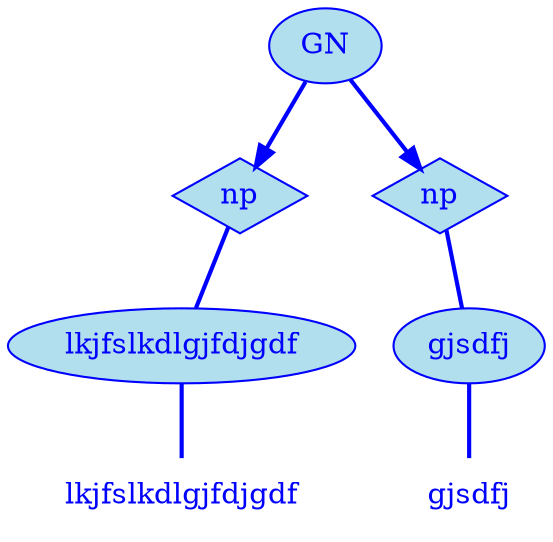 digraph g {
	graph [bb="0,0,250,252"];
	node [label="\N"];
	graph [_draw_="c 5 -white C 5 -white P 4 0 0 0 252 250 252 250 0 ",
		xdotversion="1.2"];
	"mc1s1_t1#token84" [label=lkjfslkdlgjfdjgdf, shape=plaintext, fillcolor=lightblue2, fontcolor=blue, pos="81,18", width="1.61", height="0.50", _ldraw_="F 14.000000 11 -Times-Roman c 4 -blue T 81 13 0 101 17 -lkjfslkdlgjfdjgdf "];
	"mc1s1_W1#wordmc1s1_t1#token" [label=lkjfslkdlgjfdjgdf, shape=ellipse, fillcolor=lightblue2, fontcolor=blue, pos="81,90", width="2.25", height="0.50", color=blue, style=filled, _draw_="S 6 -filled c 4 -blue C 10 -lightblue2 E 81 90 81 18 ", _ldraw_="F 14.000000 11 -Times-Roman c 4 -blue T 81 85 0 101 17 -lkjfslkdlgjfdjgdf "];
	"mc1s1_P13#pos" [label=np, shape=diamond, fillcolor=lightblue2, fontcolor=blue, pos="112,162", width="0.75", height="0.50", color=blue, style=filled, _draw_="S 6 -filled c 4 -blue C 10 -lightblue2 P 4 112 180 85 162 112 144 139 162 ", _ldraw_="F 14.000000 11 -Times-Roman c 4 -blue T 112 157 0 17 2 -np "];
	"mc1s1_t3#token87" [label=gjsdfj, shape=plaintext, fillcolor=lightblue2, fontcolor=blue, pos="215,18", width="0.75", height="0.50", _ldraw_="F 14.000000 11 -Times-Roman c 4 -blue T 215 13 0 35 6 -gjsdfj "];
	"mc1s1_W2#wordmc1s1_t3#token" [label=gjsdfj, shape=ellipse, fillcolor=lightblue2, fontcolor=blue, pos="215,90", width="0.97", height="0.50", color=blue, style=filled, _draw_="S 6 -filled c 4 -blue C 10 -lightblue2 E 215 90 35 18 ", _ldraw_="F 14.000000 11 -Times-Roman c 4 -blue T 215 85 0 35 6 -gjsdfj "];
	"mc1s1_P38#pos" [label=np, shape=diamond, fillcolor=lightblue2, fontcolor=blue, pos="199,162", width="0.75", height="0.50", color=blue, style=filled, _draw_="S 6 -filled c 4 -blue C 10 -lightblue2 P 4 199 180 172 162 199 144 226 162 ", _ldraw_="F 14.000000 11 -Times-Roman c 4 -blue T 199 157 0 17 2 -np "];
	"mc1s1_chk0#chunk" [label=GN, fillcolor=lightblue2, fontcolor=blue, pos="155,234", width="0.75", height="0.50", color=blue, style=filled, arrowhead=doubleoctagon, _draw_="S 6 -filled c 4 -blue C 10 -lightblue2 E 155 234 27 18 ", _ldraw_="F 14.000000 11 -Times-Roman c 4 -blue T 155 229 0 22 2 -GN "];
	"mc1s1_W1#wordmc1s1_t1#token" -> "mc1s1_t1#token84" [arrowhead=none, color=blue, fontcolor=blue, style=bold, minlen=1, pos="81,72 81,61 81,47 81,36", _draw_="S 4 -bold c 4 -blue B 4 81 72 81 61 81 47 81 36 "];
	"mc1s1_P13#pos" -> "mc1s1_W1#wordmc1s1_t1#token" [arrowhead=none, color=blue, fontcolor=blue, style=bold, minlen=1, pos="106,148 101,137 94,120 89,108", _draw_="S 4 -bold c 4 -blue B 4 106 148 101 137 94 120 89 108 "];
	"mc1s1_W2#wordmc1s1_t3#token" -> "mc1s1_t3#token87" [arrowhead=none, color=blue, fontcolor=blue, style=bold, minlen=1, pos="215,72 215,61 215,47 215,36", _draw_="S 4 -bold c 4 -blue B 4 215 72 215 61 215 47 215 36 "];
	"mc1s1_P38#pos" -> "mc1s1_W2#wordmc1s1_t3#token" [arrowhead=none, color=blue, fontcolor=blue, style=bold, minlen=1, pos="203,146 205,135 208,120 211,108", _draw_="S 4 -bold c 4 -blue B 4 203 146 205 135 208 120 211 108 "];
	"mc1s1_chk0#chunk" -> "mc1s1_P13#pos" [color=blue, fontcolor=blue, style=bold, minlen=1, pos="e,120,175 145,217 139,207 131,194 125,184", shape=normal, _draw_="S 4 -bold c 4 -blue B 4 145 217 139 207 131 194 125 184 ", _hdraw_="S 5 -solid S 15 -setlinewidth(1) c 4 -blue C 4 -blue P 3 128 182 120 175 122 185 "];
	"mc1s1_chk0#chunk" -> "mc1s1_P38#pos" [color=blue, fontcolor=blue, style=bold, minlen=1, pos="e,191,175 165,217 171,207 179,194 186,184", shape=normal, _draw_="S 4 -bold c 4 -blue B 4 165 217 171 207 179 194 186 184 ", _hdraw_="S 5 -solid S 15 -setlinewidth(1) c 4 -blue C 4 -blue P 3 189 185 191 175 183 182 "];
}
